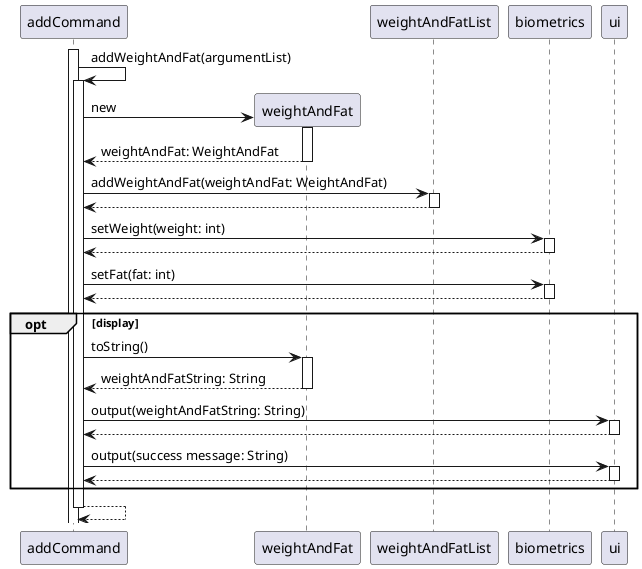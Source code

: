@startuml
'https://plantuml.com/sequence-diagram

autoactivate on


activate addCommand
    addCommand -> addCommand: addWeightAndFat(argumentList)
    addCommand -> weightAndFat **: new
    activate weightAndFat
    addCommand <-- weightAndFat: weightAndFat: WeightAndFat
    addCommand -> weightAndFatList: addWeightAndFat(weightAndFat: WeightAndFat)
    return
    addCommand -> biometrics: setWeight(weight: int)
    return
    addCommand -> biometrics: setFat(fat: int)
    return
    opt display
        addCommand -> weightAndFat: toString()
        return weightAndFatString: String
        addCommand -> ui: output(weightAndFatString: String)
        return
        addCommand -> ui: output(success message: String)
        return
    end
return

@enduml